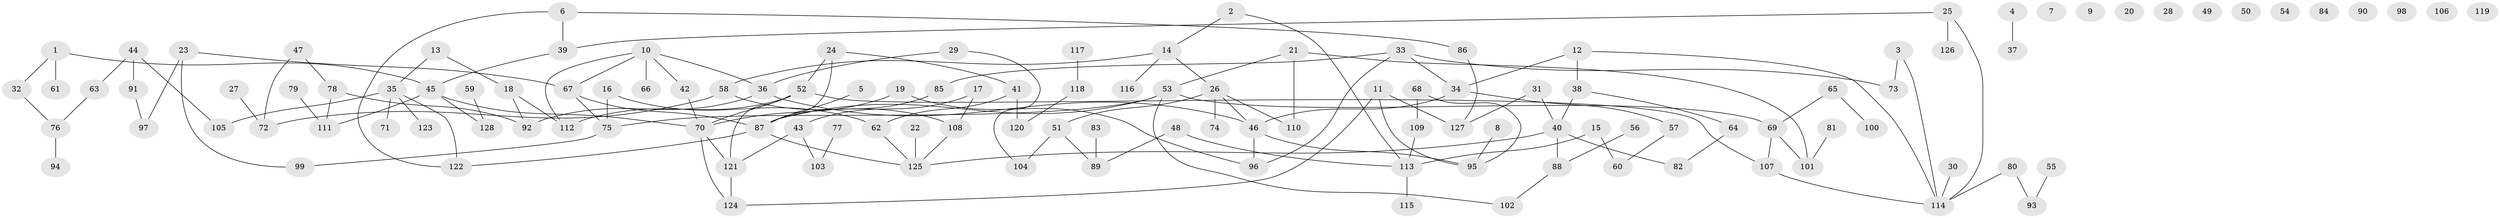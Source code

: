 // coarse degree distribution, {10: 0.07692307692307693, 5: 0.07692307692307693, 3: 0.19230769230769232, 8: 0.11538461538461539, 4: 0.15384615384615385, 6: 0.038461538461538464, 2: 0.23076923076923078, 1: 0.11538461538461539}
// Generated by graph-tools (version 1.1) at 2025/48/03/04/25 22:48:27]
// undirected, 128 vertices, 150 edges
graph export_dot {
  node [color=gray90,style=filled];
  1;
  2;
  3;
  4;
  5;
  6;
  7;
  8;
  9;
  10;
  11;
  12;
  13;
  14;
  15;
  16;
  17;
  18;
  19;
  20;
  21;
  22;
  23;
  24;
  25;
  26;
  27;
  28;
  29;
  30;
  31;
  32;
  33;
  34;
  35;
  36;
  37;
  38;
  39;
  40;
  41;
  42;
  43;
  44;
  45;
  46;
  47;
  48;
  49;
  50;
  51;
  52;
  53;
  54;
  55;
  56;
  57;
  58;
  59;
  60;
  61;
  62;
  63;
  64;
  65;
  66;
  67;
  68;
  69;
  70;
  71;
  72;
  73;
  74;
  75;
  76;
  77;
  78;
  79;
  80;
  81;
  82;
  83;
  84;
  85;
  86;
  87;
  88;
  89;
  90;
  91;
  92;
  93;
  94;
  95;
  96;
  97;
  98;
  99;
  100;
  101;
  102;
  103;
  104;
  105;
  106;
  107;
  108;
  109;
  110;
  111;
  112;
  113;
  114;
  115;
  116;
  117;
  118;
  119;
  120;
  121;
  122;
  123;
  124;
  125;
  126;
  127;
  128;
  1 -- 32;
  1 -- 45;
  1 -- 61;
  2 -- 14;
  2 -- 113;
  3 -- 73;
  3 -- 114;
  4 -- 37;
  5 -- 87;
  6 -- 39;
  6 -- 86;
  6 -- 122;
  8 -- 95;
  10 -- 36;
  10 -- 42;
  10 -- 66;
  10 -- 67;
  10 -- 112;
  11 -- 95;
  11 -- 124;
  11 -- 127;
  12 -- 34;
  12 -- 38;
  12 -- 114;
  13 -- 18;
  13 -- 35;
  14 -- 26;
  14 -- 58;
  14 -- 116;
  15 -- 60;
  15 -- 113;
  16 -- 62;
  16 -- 75;
  17 -- 43;
  17 -- 108;
  18 -- 92;
  18 -- 112;
  19 -- 70;
  19 -- 96;
  21 -- 53;
  21 -- 101;
  21 -- 110;
  22 -- 125;
  23 -- 67;
  23 -- 97;
  23 -- 99;
  24 -- 41;
  24 -- 52;
  24 -- 87;
  25 -- 39;
  25 -- 114;
  25 -- 126;
  26 -- 46;
  26 -- 51;
  26 -- 74;
  26 -- 110;
  27 -- 72;
  29 -- 36;
  29 -- 104;
  30 -- 114;
  31 -- 40;
  31 -- 127;
  32 -- 76;
  33 -- 34;
  33 -- 73;
  33 -- 85;
  33 -- 96;
  34 -- 46;
  34 -- 57;
  35 -- 71;
  35 -- 105;
  35 -- 122;
  35 -- 123;
  36 -- 46;
  36 -- 92;
  38 -- 40;
  38 -- 64;
  39 -- 45;
  40 -- 82;
  40 -- 88;
  40 -- 125;
  41 -- 62;
  41 -- 120;
  42 -- 70;
  43 -- 103;
  43 -- 121;
  44 -- 63;
  44 -- 91;
  44 -- 105;
  45 -- 70;
  45 -- 111;
  45 -- 128;
  46 -- 95;
  46 -- 96;
  47 -- 72;
  47 -- 78;
  48 -- 89;
  48 -- 113;
  51 -- 89;
  51 -- 104;
  52 -- 70;
  52 -- 107;
  52 -- 112;
  52 -- 121;
  53 -- 69;
  53 -- 75;
  53 -- 87;
  53 -- 102;
  55 -- 93;
  56 -- 88;
  57 -- 60;
  58 -- 72;
  58 -- 108;
  59 -- 128;
  62 -- 125;
  63 -- 76;
  64 -- 82;
  65 -- 69;
  65 -- 100;
  67 -- 75;
  67 -- 87;
  68 -- 95;
  68 -- 109;
  69 -- 101;
  69 -- 107;
  70 -- 121;
  70 -- 124;
  75 -- 99;
  76 -- 94;
  77 -- 103;
  78 -- 92;
  78 -- 111;
  79 -- 111;
  80 -- 93;
  80 -- 114;
  81 -- 101;
  83 -- 89;
  85 -- 87;
  86 -- 127;
  87 -- 122;
  87 -- 125;
  88 -- 102;
  91 -- 97;
  107 -- 114;
  108 -- 125;
  109 -- 113;
  113 -- 115;
  117 -- 118;
  118 -- 120;
  121 -- 124;
}

